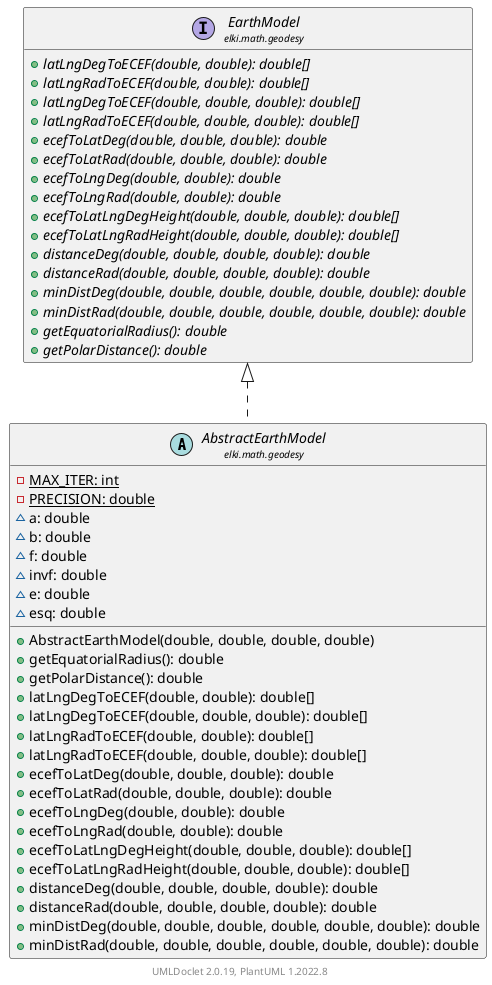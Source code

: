 @startuml
    remove .*\.(Instance|Par|Parameterizer|Factory)$
    set namespaceSeparator none
    hide empty fields
    hide empty methods

    abstract class "<size:14>AbstractEarthModel\n<size:10>elki.math.geodesy" as elki.math.geodesy.AbstractEarthModel [[AbstractEarthModel.html]] {
        {static} -MAX_ITER: int
        {static} -PRECISION: double
        ~a: double
        ~b: double
        ~f: double
        ~invf: double
        ~e: double
        ~esq: double
        +AbstractEarthModel(double, double, double, double)
        +getEquatorialRadius(): double
        +getPolarDistance(): double
        +latLngDegToECEF(double, double): double[]
        +latLngDegToECEF(double, double, double): double[]
        +latLngRadToECEF(double, double): double[]
        +latLngRadToECEF(double, double, double): double[]
        +ecefToLatDeg(double, double, double): double
        +ecefToLatRad(double, double, double): double
        +ecefToLngDeg(double, double): double
        +ecefToLngRad(double, double): double
        +ecefToLatLngDegHeight(double, double, double): double[]
        +ecefToLatLngRadHeight(double, double, double): double[]
        +distanceDeg(double, double, double, double): double
        +distanceRad(double, double, double, double): double
        +minDistDeg(double, double, double, double, double, double): double
        +minDistRad(double, double, double, double, double, double): double
    }

    interface "<size:14>EarthModel\n<size:10>elki.math.geodesy" as elki.math.geodesy.EarthModel [[EarthModel.html]] {
        {abstract} +latLngDegToECEF(double, double): double[]
        {abstract} +latLngRadToECEF(double, double): double[]
        {abstract} +latLngDegToECEF(double, double, double): double[]
        {abstract} +latLngRadToECEF(double, double, double): double[]
        {abstract} +ecefToLatDeg(double, double, double): double
        {abstract} +ecefToLatRad(double, double, double): double
        {abstract} +ecefToLngDeg(double, double): double
        {abstract} +ecefToLngRad(double, double): double
        {abstract} +ecefToLatLngDegHeight(double, double, double): double[]
        {abstract} +ecefToLatLngRadHeight(double, double, double): double[]
        {abstract} +distanceDeg(double, double, double, double): double
        {abstract} +distanceRad(double, double, double, double): double
        {abstract} +minDistDeg(double, double, double, double, double, double): double
        {abstract} +minDistRad(double, double, double, double, double, double): double
        {abstract} +getEquatorialRadius(): double
        {abstract} +getPolarDistance(): double
    }

    elki.math.geodesy.EarthModel <|.. elki.math.geodesy.AbstractEarthModel

    center footer UMLDoclet 2.0.19, PlantUML 1.2022.8
@enduml
